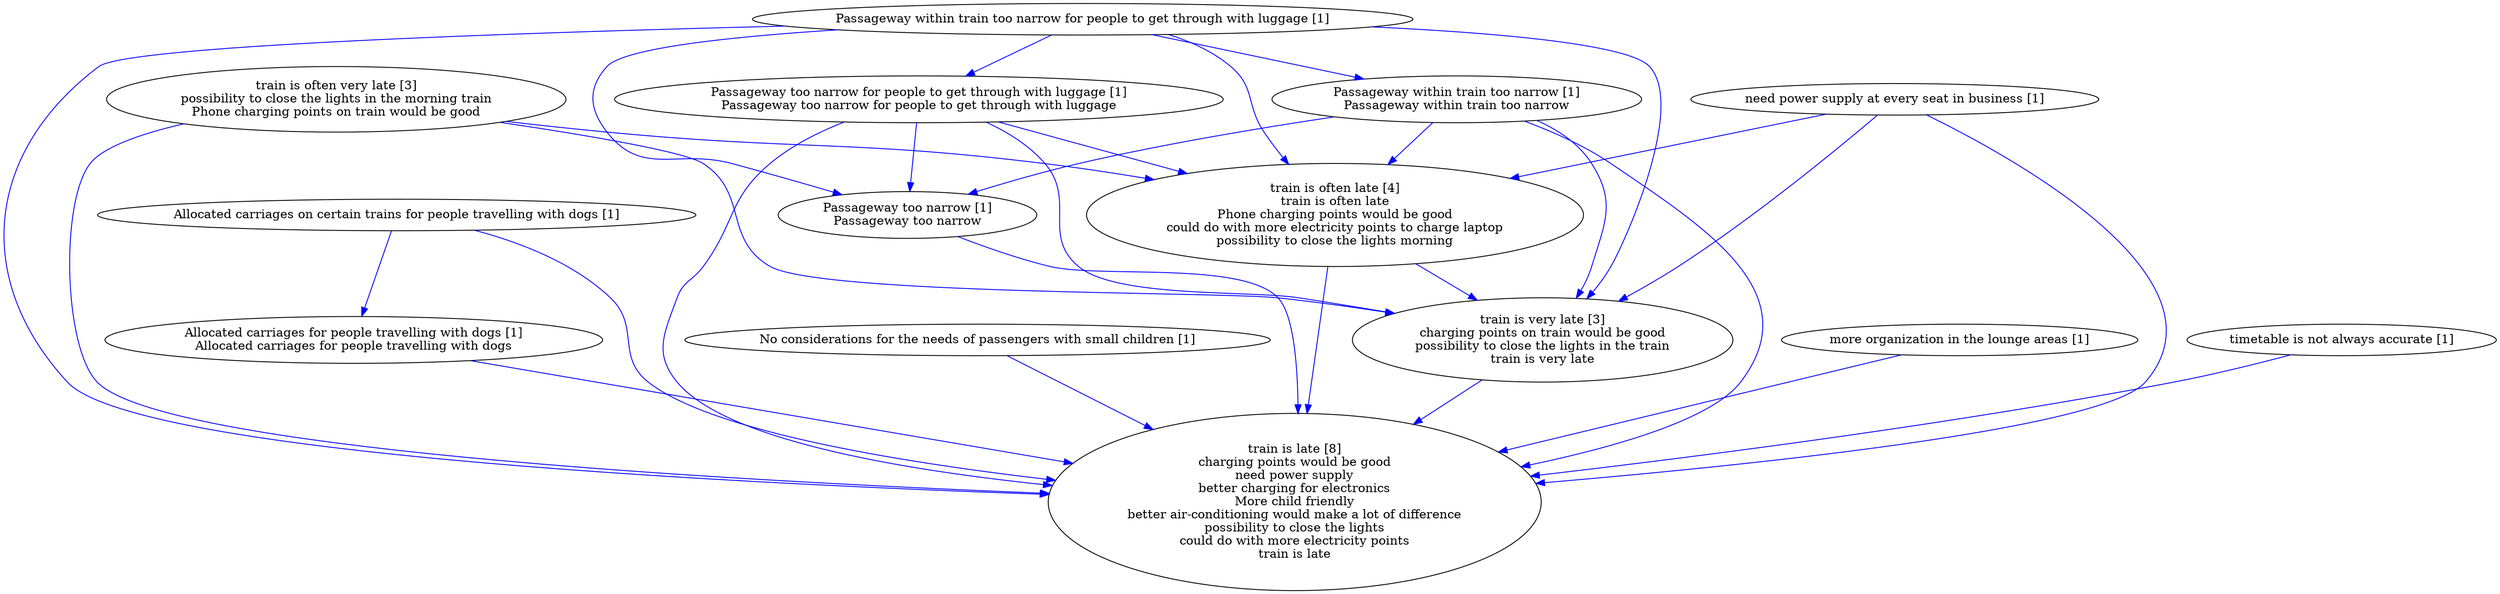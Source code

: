 digraph collapsedGraph {
"train is often very late [3]\npossibility to close the lights in the morning train\nPhone charging points on train would be good""train is often late [4]\ntrain is often late\nPhone charging points would be good\ncould do with more electricity points to charge laptop\npossibility to close the lights morning""train is very late [3]\ncharging points on train would be good\npossibility to close the lights in the train\ntrain is very late""train is late [8]\ncharging points would be good\nneed power supply\nbetter charging for electronics\nMore child friendly\nbetter air-conditioning would make a lot of difference\npossibility to close the lights\ncould do with more electricity points\ntrain is late""Allocated carriages on certain trains for people travelling with dogs [1]""Allocated carriages for people travelling with dogs [1]\nAllocated carriages for people travelling with dogs""No considerations for the needs of passengers with small children [1]""Passageway within train too narrow for people to get through with luggage [1]""Passageway too narrow for people to get through with luggage [1]\nPassageway too narrow for people to get through with luggage""Passageway too narrow [1]\nPassageway too narrow""Passageway within train too narrow [1]\nPassageway within train too narrow""more organization in the lounge areas [1]""need power supply at every seat in business [1]""timetable is not always accurate [1]""need power supply at every seat in business [1]" -> "train is often late [4]\ntrain is often late\nPhone charging points would be good\ncould do with more electricity points to charge laptop\npossibility to close the lights morning" [color=blue]
"need power supply at every seat in business [1]" -> "train is late [8]\ncharging points would be good\nneed power supply\nbetter charging for electronics\nMore child friendly\nbetter air-conditioning would make a lot of difference\npossibility to close the lights\ncould do with more electricity points\ntrain is late" [color=blue]
"Passageway within train too narrow [1]\nPassageway within train too narrow" -> "train is late [8]\ncharging points would be good\nneed power supply\nbetter charging for electronics\nMore child friendly\nbetter air-conditioning would make a lot of difference\npossibility to close the lights\ncould do with more electricity points\ntrain is late" [color=blue]
"Passageway within train too narrow [1]\nPassageway within train too narrow" -> "train is often late [4]\ntrain is often late\nPhone charging points would be good\ncould do with more electricity points to charge laptop\npossibility to close the lights morning" [color=blue]
"more organization in the lounge areas [1]" -> "train is late [8]\ncharging points would be good\nneed power supply\nbetter charging for electronics\nMore child friendly\nbetter air-conditioning would make a lot of difference\npossibility to close the lights\ncould do with more electricity points\ntrain is late" [color=blue]
"Passageway within train too narrow [1]\nPassageway within train too narrow" -> "train is very late [3]\ncharging points on train would be good\npossibility to close the lights in the train\ntrain is very late" [color=blue]
"train is often late [4]\ntrain is often late\nPhone charging points would be good\ncould do with more electricity points to charge laptop\npossibility to close the lights morning" -> "train is late [8]\ncharging points would be good\nneed power supply\nbetter charging for electronics\nMore child friendly\nbetter air-conditioning would make a lot of difference\npossibility to close the lights\ncould do with more electricity points\ntrain is late" [color=blue]
"train is very late [3]\ncharging points on train would be good\npossibility to close the lights in the train\ntrain is very late" -> "train is late [8]\ncharging points would be good\nneed power supply\nbetter charging for electronics\nMore child friendly\nbetter air-conditioning would make a lot of difference\npossibility to close the lights\ncould do with more electricity points\ntrain is late" [color=blue]
"Passageway too narrow [1]\nPassageway too narrow" -> "train is late [8]\ncharging points would be good\nneed power supply\nbetter charging for electronics\nMore child friendly\nbetter air-conditioning would make a lot of difference\npossibility to close the lights\ncould do with more electricity points\ntrain is late" [color=blue]
"need power supply at every seat in business [1]" -> "train is very late [3]\ncharging points on train would be good\npossibility to close the lights in the train\ntrain is very late" [color=blue]
"Passageway too narrow for people to get through with luggage [1]\nPassageway too narrow for people to get through with luggage" -> "train is late [8]\ncharging points would be good\nneed power supply\nbetter charging for electronics\nMore child friendly\nbetter air-conditioning would make a lot of difference\npossibility to close the lights\ncould do with more electricity points\ntrain is late" [color=blue]
"Passageway too narrow for people to get through with luggage [1]\nPassageway too narrow for people to get through with luggage" -> "train is often late [4]\ntrain is often late\nPhone charging points would be good\ncould do with more electricity points to charge laptop\npossibility to close the lights morning" [color=blue]
"train is often very late [3]\npossibility to close the lights in the morning train\nPhone charging points on train would be good" -> "train is often late [4]\ntrain is often late\nPhone charging points would be good\ncould do with more electricity points to charge laptop\npossibility to close the lights morning" [color=blue]
"train is often very late [3]\npossibility to close the lights in the morning train\nPhone charging points on train would be good" -> "train is late [8]\ncharging points would be good\nneed power supply\nbetter charging for electronics\nMore child friendly\nbetter air-conditioning would make a lot of difference\npossibility to close the lights\ncould do with more electricity points\ntrain is late" [color=blue]
"Passageway within train too narrow for people to get through with luggage [1]" -> "train is often late [4]\ntrain is often late\nPhone charging points would be good\ncould do with more electricity points to charge laptop\npossibility to close the lights morning" [color=blue]
"Passageway too narrow for people to get through with luggage [1]\nPassageway too narrow for people to get through with luggage" -> "train is very late [3]\ncharging points on train would be good\npossibility to close the lights in the train\ntrain is very late" [color=blue]
"No considerations for the needs of passengers with small children [1]" -> "train is late [8]\ncharging points would be good\nneed power supply\nbetter charging for electronics\nMore child friendly\nbetter air-conditioning would make a lot of difference\npossibility to close the lights\ncould do with more electricity points\ntrain is late" [color=blue]
"Allocated carriages for people travelling with dogs [1]\nAllocated carriages for people travelling with dogs" -> "train is late [8]\ncharging points would be good\nneed power supply\nbetter charging for electronics\nMore child friendly\nbetter air-conditioning would make a lot of difference\npossibility to close the lights\ncould do with more electricity points\ntrain is late" [color=blue]
"Allocated carriages on certain trains for people travelling with dogs [1]" -> "train is late [8]\ncharging points would be good\nneed power supply\nbetter charging for electronics\nMore child friendly\nbetter air-conditioning would make a lot of difference\npossibility to close the lights\ncould do with more electricity points\ntrain is late" [color=blue]
"timetable is not always accurate [1]" -> "train is late [8]\ncharging points would be good\nneed power supply\nbetter charging for electronics\nMore child friendly\nbetter air-conditioning would make a lot of difference\npossibility to close the lights\ncould do with more electricity points\ntrain is late" [color=blue]
"Passageway within train too narrow for people to get through with luggage [1]" -> "train is very late [3]\ncharging points on train would be good\npossibility to close the lights in the train\ntrain is very late" [color=blue]
"Passageway within train too narrow for people to get through with luggage [1]" -> "train is late [8]\ncharging points would be good\nneed power supply\nbetter charging for electronics\nMore child friendly\nbetter air-conditioning would make a lot of difference\npossibility to close the lights\ncould do with more electricity points\ntrain is late" [color=blue]
"train is often very late [3]\npossibility to close the lights in the morning train\nPhone charging points on train would be good" -> "train is very late [3]\ncharging points on train would be good\npossibility to close the lights in the train\ntrain is very late" [color=blue]
"Allocated carriages on certain trains for people travelling with dogs [1]" -> "Allocated carriages for people travelling with dogs [1]\nAllocated carriages for people travelling with dogs" [color=blue]
"Passageway within train too narrow for people to get through with luggage [1]" -> "Passageway too narrow for people to get through with luggage [1]\nPassageway too narrow for people to get through with luggage" [color=blue]
"Passageway too narrow for people to get through with luggage [1]\nPassageway too narrow for people to get through with luggage" -> "Passageway too narrow [1]\nPassageway too narrow" [color=blue]
"Passageway within train too narrow for people to get through with luggage [1]" -> "Passageway within train too narrow [1]\nPassageway within train too narrow" [color=blue]
"Passageway within train too narrow [1]\nPassageway within train too narrow" -> "Passageway too narrow [1]\nPassageway too narrow" [color=blue]
"Passageway within train too narrow for people to get through with luggage [1]" -> "Passageway too narrow [1]\nPassageway too narrow" [color=blue]
"train is often late [4]\ntrain is often late\nPhone charging points would be good\ncould do with more electricity points to charge laptop\npossibility to close the lights morning" -> "train is very late [3]\ncharging points on train would be good\npossibility to close the lights in the train\ntrain is very late" [color=blue]
}